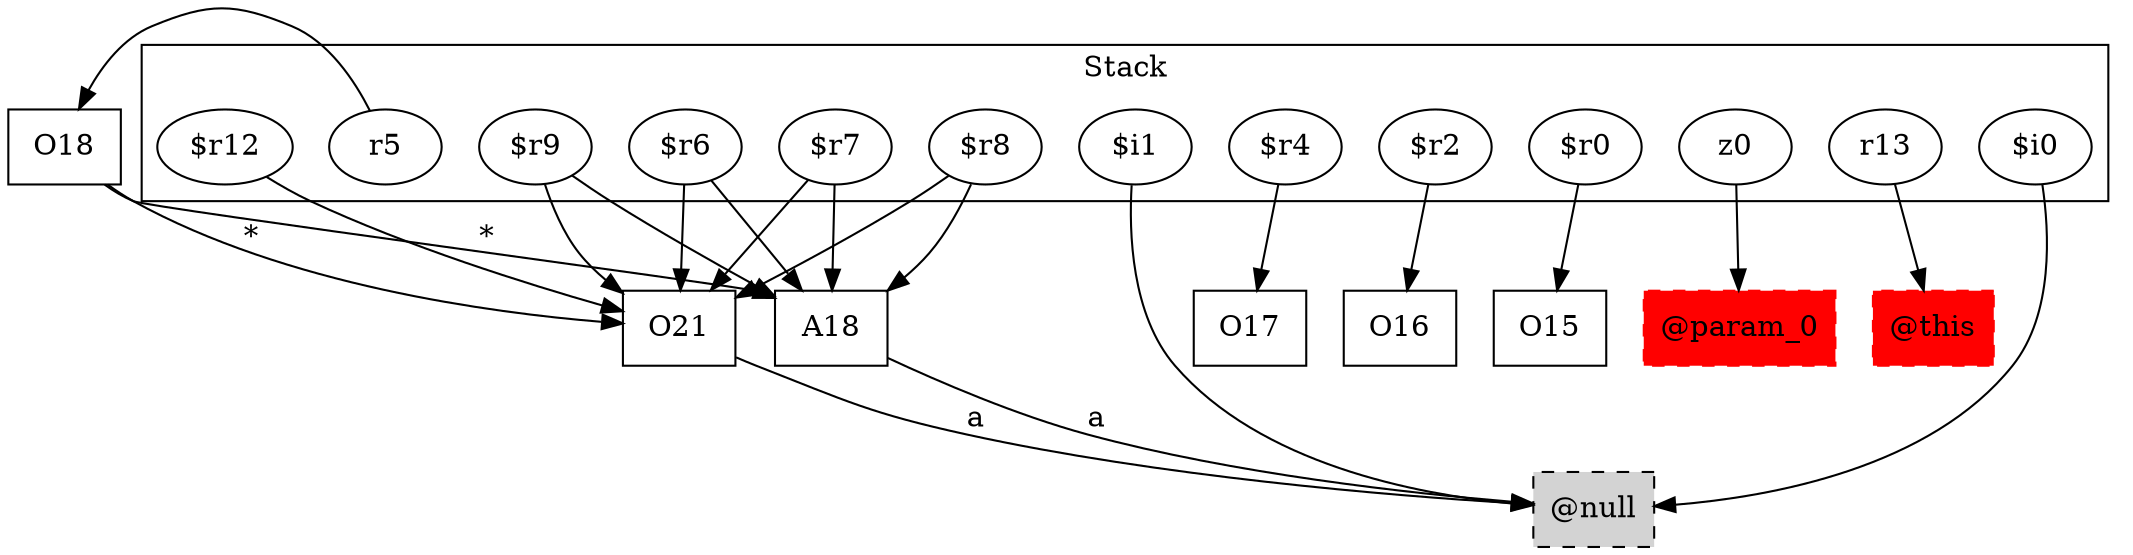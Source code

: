 digraph sample {
  rankDir="LR";
  subgraph cluster_0 {
    label="Stack"
    "r13"; "$r12"; "$r9"; "$i0"; "$i1"; "$r7"; "$r8"; "r5"; "$r6"; "$r4"; "$r2"; "$r0"; "z0"; 
  }
  "r13" -> { "@this"[shape=box]};
  "$r12" -> { O21[shape=box]};
  "$r9" -> { A18[shape=box]O21[shape=box]};
  "$i0" -> { "@null"[shape=box]};
  "$i1" -> { "@null"[shape=box]};
  "$r7" -> { A18[shape=box]O21[shape=box]};
  "$r8" -> { A18[shape=box]O21[shape=box]};
  "r5" -> { O18[shape=box]};
  "$r6" -> { A18[shape=box]O21[shape=box]};
  "$r4" -> { O17[shape=box]};
  "$r2" -> { O16[shape=box]};
  "$r0" -> { O15[shape=box]};
  "z0" -> { "@param_0"[shape=box]};
  "@null"[shape=box, style="filled,dashed"];
  O18 -> A18[label="*", weight="0.2"]
  O18 -> O21[label="*", weight="0.2"]
  A18 -> "@null"[label="a", weight="0.2"]
  "@this"[shape=box, style="filled,dashed"];
  "@param_0"[shape=box, style="filled,dashed"];
  O21 -> "@null"[label="a", weight="0.2"]
  "@this"[color="red"];
  "@param_0"[color="red"];
}
